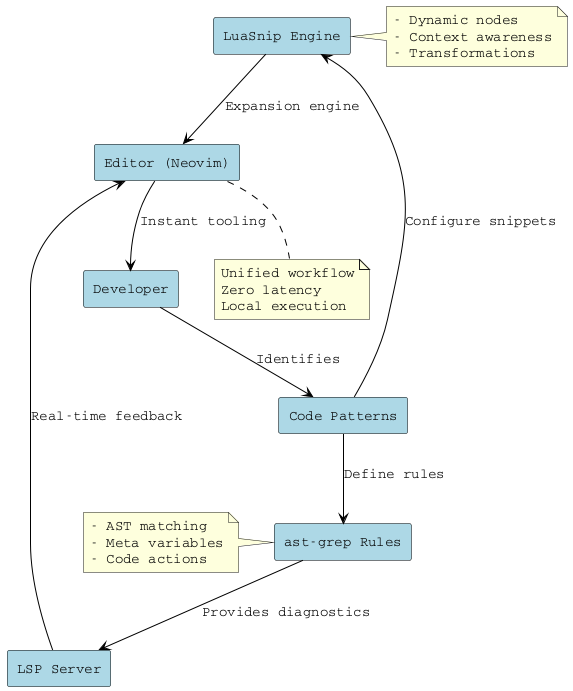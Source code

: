 @startuml
!define RECTANGLE class

skinparam backgroundColor transparent
skinparam defaultFontName Courier
skinparam defaultFontSize 14
skinparam rectangle {
    BackgroundColor lightblue
    BorderColor black
    FontColor black
}
skinparam arrow {
    Color black
    FontColor black
}

rectangle "Code Patterns" as patterns
rectangle "LuaSnip Engine" as luasnip
rectangle "ast-grep Rules" as astgrep
rectangle "LSP Server" as lsp
rectangle "Editor (Neovim)" as editor
rectangle "Developer" as dev

dev --> patterns : Identifies
patterns --> luasnip : Configure snippets
patterns --> astgrep : Define rules
astgrep --> lsp : Provides diagnostics
luasnip --> editor : Expansion engine
lsp --> editor : Real-time feedback
editor --> dev : Instant tooling

note right of luasnip
  - Dynamic nodes
  - Context awareness
  - Transformations
end note

note left of astgrep
  - AST matching
  - Meta variables
  - Code actions
end note

note bottom of editor
  Unified workflow
  Zero latency
  Local execution
end note

@enduml
